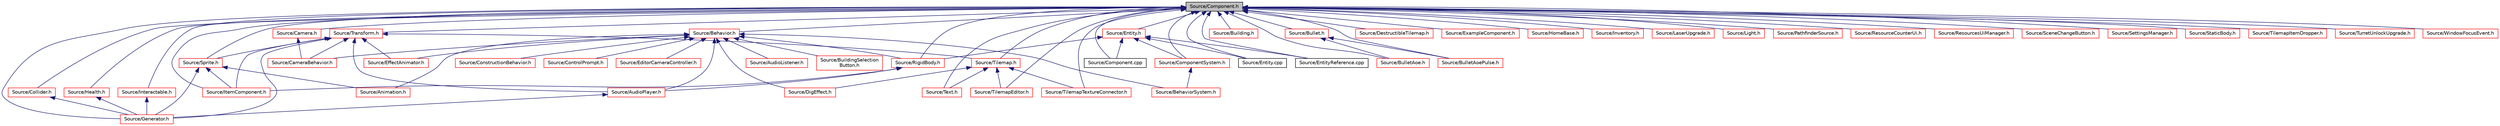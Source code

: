 digraph "Source/Component.h"
{
 // LATEX_PDF_SIZE
  edge [fontname="Helvetica",fontsize="10",labelfontname="Helvetica",labelfontsize="10"];
  node [fontname="Helvetica",fontsize="10",shape=record];
  Node1 [label="Source/Component.h",height=0.2,width=0.4,color="black", fillcolor="grey75", style="filled", fontcolor="black",tooltip="Virtual component header."];
  Node1 -> Node2 [dir="back",color="midnightblue",fontsize="10",style="solid"];
  Node2 [label="Source/Behavior.h",height=0.2,width=0.4,color="red", fillcolor="white", style="filled",URL="$Behavior_8h.html",tooltip="Virtual behavior component header."];
  Node2 -> Node3 [dir="back",color="midnightblue",fontsize="10",style="solid"];
  Node3 [label="Source/Animation.h",height=0.2,width=0.4,color="red", fillcolor="white", style="filled",URL="$Animation_8h.html",tooltip="animation component class"];
  Node2 -> Node12 [dir="back",color="midnightblue",fontsize="10",style="solid"];
  Node12 [label="Source/AudioListener.h",height=0.2,width=0.4,color="red", fillcolor="white", style="filled",URL="$AudioListener_8h.html",tooltip="Component that picks up spatial audio."];
  Node2 -> Node15 [dir="back",color="midnightblue",fontsize="10",style="solid"];
  Node15 [label="Source/AudioPlayer.h",height=0.2,width=0.4,color="red", fillcolor="white", style="filled",URL="$AudioPlayer_8h.html",tooltip="Component that plays audio."];
  Node15 -> Node20 [dir="back",color="midnightblue",fontsize="10",style="solid"];
  Node20 [label="Source/Generator.h",height=0.2,width=0.4,color="red", fillcolor="white", style="filled",URL="$Generator_8h_source.html",tooltip=" "];
  Node2 -> Node24 [dir="back",color="midnightblue",fontsize="10",style="solid"];
  Node24 [label="Source/BehaviorSystem.h",height=0.2,width=0.4,color="red", fillcolor="white", style="filled",URL="$BehaviorSystem_8h.html",tooltip="System that keeps track of and updates a specific kind of Behavior."];
  Node2 -> Node40 [dir="back",color="midnightblue",fontsize="10",style="solid"];
  Node40 [label="Source/BuildingSelection\lButton.h",height=0.2,width=0.4,color="red", fillcolor="white", style="filled",URL="$BuildingSelectionButton_8h.html",tooltip="button that selects which building the ConstructionManager should place"];
  Node2 -> Node41 [dir="back",color="midnightblue",fontsize="10",style="solid"];
  Node41 [label="Source/CameraBehavior.h",height=0.2,width=0.4,color="red", fillcolor="white", style="filled",URL="$CameraBehavior_8h_source.html",tooltip=" "];
  Node2 -> Node42 [dir="back",color="midnightblue",fontsize="10",style="solid"];
  Node42 [label="Source/ConstructionBehavior.h",height=0.2,width=0.4,color="red", fillcolor="white", style="filled",URL="$ConstructionBehavior_8h.html",tooltip="handles the construction of towers and modification of terrain"];
  Node2 -> Node43 [dir="back",color="midnightblue",fontsize="10",style="solid"];
  Node43 [label="Source/ControlPrompt.h",height=0.2,width=0.4,color="red", fillcolor="white", style="filled",URL="$ControlPrompt_8h.html",tooltip="Displays a control prompt for an ActionReference."];
  Node2 -> Node44 [dir="back",color="midnightblue",fontsize="10",style="solid"];
  Node44 [label="Source/DigEffect.h",height=0.2,width=0.4,color="red", fillcolor="white", style="filled",URL="$DigEffect_8h_source.html",tooltip=" "];
  Node2 -> Node45 [dir="back",color="midnightblue",fontsize="10",style="solid"];
  Node45 [label="Source/EditorCameraController.h",height=0.2,width=0.4,color="red", fillcolor="white", style="filled",URL="$EditorCameraController_8h.html",tooltip="controls the camera while in the editor"];
  Node2 -> Node46 [dir="back",color="midnightblue",fontsize="10",style="solid"];
  Node46 [label="Source/EffectAnimator.h",height=0.2,width=0.4,color="red", fillcolor="white", style="filled",URL="$EffectAnimator_8h.html",tooltip="Component that animates a Transform's matrix."];
  Node2 -> Node56 [dir="back",color="midnightblue",fontsize="10",style="solid"];
  Node56 [label="Source/RigidBody.h",height=0.2,width=0.4,color="red", fillcolor="white", style="filled",URL="$RigidBody_8h_source.html",tooltip=" "];
  Node56 -> Node15 [dir="back",color="midnightblue",fontsize="10",style="solid"];
  Node56 -> Node71 [dir="back",color="midnightblue",fontsize="10",style="solid"];
  Node71 [label="Source/ItemComponent.h",height=0.2,width=0.4,color="red", fillcolor="white", style="filled",URL="$ItemComponent_8h.html",tooltip="Item in the world that can be picked up."];
  Node1 -> Node76 [dir="back",color="midnightblue",fontsize="10",style="solid"];
  Node76 [label="Source/Building.h",height=0.2,width=0.4,color="red", fillcolor="white", style="filled",URL="$Building_8h.html",tooltip="Building Component Class."];
  Node1 -> Node77 [dir="back",color="midnightblue",fontsize="10",style="solid"];
  Node77 [label="Source/Bullet.h",height=0.2,width=0.4,color="red", fillcolor="white", style="filled",URL="$Bullet_8h_source.html",tooltip=" "];
  Node77 -> Node78 [dir="back",color="midnightblue",fontsize="10",style="solid"];
  Node78 [label="Source/BulletAoe.h",height=0.2,width=0.4,color="red", fillcolor="white", style="filled",URL="$BulletAoe_8h_source.html",tooltip=" "];
  Node77 -> Node79 [dir="back",color="midnightblue",fontsize="10",style="solid"];
  Node79 [label="Source/BulletAoePulse.h",height=0.2,width=0.4,color="red", fillcolor="white", style="filled",URL="$BulletAoePulse_8h_source.html",tooltip=" "];
  Node1 -> Node78 [dir="back",color="midnightblue",fontsize="10",style="solid"];
  Node1 -> Node79 [dir="back",color="midnightblue",fontsize="10",style="solid"];
  Node1 -> Node80 [dir="back",color="midnightblue",fontsize="10",style="solid"];
  Node80 [label="Source/Camera.h",height=0.2,width=0.4,color="red", fillcolor="white", style="filled",URL="$Camera_8h.html",tooltip="Camera component for rendering."];
  Node80 -> Node41 [dir="back",color="midnightblue",fontsize="10",style="solid"];
  Node1 -> Node91 [dir="back",color="midnightblue",fontsize="10",style="solid"];
  Node91 [label="Source/Collider.h",height=0.2,width=0.4,color="red", fillcolor="white", style="filled",URL="$Collider_8h.html",tooltip="Base component for detecting collisions."];
  Node91 -> Node20 [dir="back",color="midnightblue",fontsize="10",style="solid"];
  Node1 -> Node94 [dir="back",color="midnightblue",fontsize="10",style="solid"];
  Node94 [label="Source/Component.cpp",height=0.2,width=0.4,color="black", fillcolor="white", style="filled",URL="$Component_8cpp.html",tooltip="Virtual component header."];
  Node1 -> Node95 [dir="back",color="midnightblue",fontsize="10",style="solid"];
  Node95 [label="Source/ComponentSystem.h",height=0.2,width=0.4,color="red", fillcolor="white", style="filled",URL="$ComponentSystem_8h.html",tooltip="System that keeps track of a specific kind of Component."];
  Node95 -> Node24 [dir="back",color="midnightblue",fontsize="10",style="solid"];
  Node1 -> Node103 [dir="back",color="midnightblue",fontsize="10",style="solid"];
  Node103 [label="Source/DestructibleTilemap.h",height=0.2,width=0.4,color="red", fillcolor="white", style="filled",URL="$DestructibleTilemap_8h.html",tooltip="Component responsible for handling the breaking of tiles with varrying strengths."];
  Node1 -> Node99 [dir="back",color="midnightblue",fontsize="10",style="solid"];
  Node99 [label="Source/Entity.cpp",height=0.2,width=0.4,color="black", fillcolor="white", style="filled",URL="$Entity_8cpp.html",tooltip="Function definitions for the Entity class."];
  Node1 -> Node104 [dir="back",color="midnightblue",fontsize="10",style="solid"];
  Node104 [label="Source/Entity.h",height=0.2,width=0.4,color="red", fillcolor="white", style="filled",URL="$Entity_8h.html",tooltip="Entity class which holds Components."];
  Node104 -> Node94 [dir="back",color="midnightblue",fontsize="10",style="solid"];
  Node104 -> Node95 [dir="back",color="midnightblue",fontsize="10",style="solid"];
  Node104 -> Node99 [dir="back",color="midnightblue",fontsize="10",style="solid"];
  Node104 -> Node133 [dir="back",color="midnightblue",fontsize="10",style="solid"];
  Node133 [label="Source/EntityReference.cpp",height=0.2,width=0.4,color="black", fillcolor="white", style="filled",URL="$EntityReference_8cpp.html",tooltip="a reference to an Entity in the scene"];
  Node104 -> Node56 [dir="back",color="midnightblue",fontsize="10",style="solid"];
  Node1 -> Node133 [dir="back",color="midnightblue",fontsize="10",style="solid"];
  Node1 -> Node140 [dir="back",color="midnightblue",fontsize="10",style="solid"];
  Node140 [label="Source/ExampleComponent.h",height=0.2,width=0.4,color="red", fillcolor="white", style="filled",URL="$ExampleComponent_8h.html",tooltip="DESCRIPTION HERE."];
  Node1 -> Node20 [dir="back",color="midnightblue",fontsize="10",style="solid"];
  Node1 -> Node142 [dir="back",color="midnightblue",fontsize="10",style="solid"];
  Node142 [label="Source/Health.h",height=0.2,width=0.4,color="red", fillcolor="white", style="filled",URL="$Health_8h_source.html",tooltip=" "];
  Node142 -> Node20 [dir="back",color="midnightblue",fontsize="10",style="solid"];
  Node1 -> Node143 [dir="back",color="midnightblue",fontsize="10",style="solid"];
  Node143 [label="Source/HomeBase.h",height=0.2,width=0.4,color="red", fillcolor="white", style="filled",URL="$HomeBase_8h_source.html",tooltip=" "];
  Node1 -> Node144 [dir="back",color="midnightblue",fontsize="10",style="solid"];
  Node144 [label="Source/Interactable.h",height=0.2,width=0.4,color="red", fillcolor="white", style="filled",URL="$Interactable_8h.html",tooltip="Component which can be interacted with by pressing a button when nearby."];
  Node144 -> Node20 [dir="back",color="midnightblue",fontsize="10",style="solid"];
  Node1 -> Node145 [dir="back",color="midnightblue",fontsize="10",style="solid"];
  Node145 [label="Source/Inventory.h",height=0.2,width=0.4,color="red", fillcolor="white", style="filled",URL="$Inventory_8h.html",tooltip="Inventory component that stores items."];
  Node1 -> Node71 [dir="back",color="midnightblue",fontsize="10",style="solid"];
  Node1 -> Node146 [dir="back",color="midnightblue",fontsize="10",style="solid"];
  Node146 [label="Source/LaserUpgrade.h",height=0.2,width=0.4,color="red", fillcolor="white", style="filled",URL="$LaserUpgrade_8h.html",tooltip="collectable upgrade to the player's MiningLaser"];
  Node1 -> Node147 [dir="back",color="midnightblue",fontsize="10",style="solid"];
  Node147 [label="Source/Light.h",height=0.2,width=0.4,color="red", fillcolor="white", style="filled",URL="$Light_8h.html",tooltip="Light source component. It shines."];
  Node1 -> Node148 [dir="back",color="midnightblue",fontsize="10",style="solid"];
  Node148 [label="Source/PathfinderSource.h",height=0.2,width=0.4,color="red", fillcolor="white", style="filled",URL="$PathfinderSource_8h.html",tooltip="Defines parent entity as the map for pathfinding."];
  Node1 -> Node149 [dir="back",color="midnightblue",fontsize="10",style="solid"];
  Node149 [label="Source/ResourceCounterUi.h",height=0.2,width=0.4,color="red", fillcolor="white", style="filled",URL="$ResourceCounterUi_8h.html",tooltip="Ui Component that displays a resource sprite and a count."];
  Node1 -> Node109 [dir="back",color="midnightblue",fontsize="10",style="solid"];
  Node109 [label="Source/ResourcesUiManager.h",height=0.2,width=0.4,color="red", fillcolor="white", style="filled",URL="$ResourcesUiManager_8h.html",tooltip="Component that manages the UI for displaying what resources a player currently has."];
  Node1 -> Node56 [dir="back",color="midnightblue",fontsize="10",style="solid"];
  Node1 -> Node150 [dir="back",color="midnightblue",fontsize="10",style="solid"];
  Node150 [label="Source/SceneChangeButton.h",height=0.2,width=0.4,color="red", fillcolor="white", style="filled",URL="$SceneChangeButton_8h.html",tooltip="Component that changes the scene when clicked."];
  Node1 -> Node110 [dir="back",color="midnightblue",fontsize="10",style="solid"];
  Node110 [label="Source/SettingsManager.h",height=0.2,width=0.4,color="red", fillcolor="white", style="filled",URL="$SettingsManager_8h.html",tooltip="Settings Manager Class."];
  Node1 -> Node111 [dir="back",color="midnightblue",fontsize="10",style="solid"];
  Node111 [label="Source/Sprite.h",height=0.2,width=0.4,color="red", fillcolor="white", style="filled",URL="$Sprite_8h_source.html",tooltip=" "];
  Node111 -> Node3 [dir="back",color="midnightblue",fontsize="10",style="solid"];
  Node111 -> Node20 [dir="back",color="midnightblue",fontsize="10",style="solid"];
  Node111 -> Node71 [dir="back",color="midnightblue",fontsize="10",style="solid"];
  Node1 -> Node151 [dir="back",color="midnightblue",fontsize="10",style="solid"];
  Node151 [label="Source/StaticBody.h",height=0.2,width=0.4,color="red", fillcolor="white", style="filled",URL="$StaticBody_8h.html",tooltip="pysics body which can be collided with and does not move"];
  Node1 -> Node137 [dir="back",color="midnightblue",fontsize="10",style="solid"];
  Node137 [label="Source/Text.h",height=0.2,width=0.4,color="red", fillcolor="white", style="filled",URL="$Text_8h.html",tooltip="Component that makes use of Tilemap to draw text."];
  Node1 -> Node136 [dir="back",color="midnightblue",fontsize="10",style="solid"];
  Node136 [label="Source/Tilemap.h",height=0.2,width=0.4,color="red", fillcolor="white", style="filled",URL="$Tilemap_8h.html",tooltip="Tilemap component - loads and manages a tilemap array."];
  Node136 -> Node44 [dir="back",color="midnightblue",fontsize="10",style="solid"];
  Node136 -> Node137 [dir="back",color="midnightblue",fontsize="10",style="solid"];
  Node136 -> Node118 [dir="back",color="midnightblue",fontsize="10",style="solid"];
  Node118 [label="Source/TilemapEditor.h",height=0.2,width=0.4,color="red", fillcolor="white", style="filled",URL="$TilemapEditor_8h.html",tooltip="Component that allows direct editing of a Tilemap."];
  Node136 -> Node139 [dir="back",color="midnightblue",fontsize="10",style="solid"];
  Node139 [label="Source/TilemapTextureConnector.h",height=0.2,width=0.4,color="red", fillcolor="white", style="filled",URL="$TilemapTextureConnector_8h.html",tooltip="Component that uses a parent 'source' tilemap to update a child tilemap with connected textures."];
  Node1 -> Node118 [dir="back",color="midnightblue",fontsize="10",style="solid"];
  Node1 -> Node119 [dir="back",color="midnightblue",fontsize="10",style="solid"];
  Node119 [label="Source/TilemapItemDropper.h",height=0.2,width=0.4,color="red", fillcolor="white", style="filled",URL="$TilemapItemDropper_8h.html",tooltip="Drops an item whenever a tile is broken."];
  Node1 -> Node139 [dir="back",color="midnightblue",fontsize="10",style="solid"];
  Node1 -> Node153 [dir="back",color="midnightblue",fontsize="10",style="solid"];
  Node153 [label="Source/Transform.h",height=0.2,width=0.4,color="red", fillcolor="white", style="filled",URL="$Transform_8h.html",tooltip="Transform."];
  Node153 -> Node15 [dir="back",color="midnightblue",fontsize="10",style="solid"];
  Node153 -> Node41 [dir="back",color="midnightblue",fontsize="10",style="solid"];
  Node153 -> Node46 [dir="back",color="midnightblue",fontsize="10",style="solid"];
  Node153 -> Node20 [dir="back",color="midnightblue",fontsize="10",style="solid"];
  Node153 -> Node71 [dir="back",color="midnightblue",fontsize="10",style="solid"];
  Node153 -> Node111 [dir="back",color="midnightblue",fontsize="10",style="solid"];
  Node153 -> Node136 [dir="back",color="midnightblue",fontsize="10",style="solid"];
  Node1 -> Node158 [dir="back",color="midnightblue",fontsize="10",style="solid"];
  Node158 [label="Source/TurretUnlockUpgrade.h",height=0.2,width=0.4,color="red", fillcolor="white", style="filled",URL="$TurretUnlockUpgrade_8h.html",tooltip="collectable upgrade which unlocks a turret"];
  Node1 -> Node159 [dir="back",color="midnightblue",fontsize="10",style="solid"];
  Node159 [label="Source/WindowFocusEvent.h",height=0.2,width=0.4,color="red", fillcolor="white", style="filled",URL="$WindowFocusEvent_8h.html",tooltip="Broadcasts events when the window gains/loses focus."];
}
